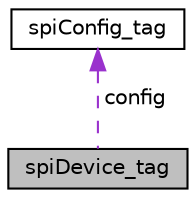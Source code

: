 digraph "spiDevice_tag"
{
 // LATEX_PDF_SIZE
  edge [fontname="Helvetica",fontsize="10",labelfontname="Helvetica",labelfontsize="10"];
  node [fontname="Helvetica",fontsize="10",shape=record];
  Node1 [label="spiDevice_tag",height=0.2,width=0.4,color="black", fillcolor="grey75", style="filled", fontcolor="black",tooltip=" "];
  Node2 -> Node1 [dir="back",color="darkorchid3",fontsize="10",style="dashed",label=" config" ];
  Node2 [label="spiConfig_tag",height=0.2,width=0.4,color="black", fillcolor="white", style="filled",URL="$structspi_config__tag.html",tooltip=" "];
}
